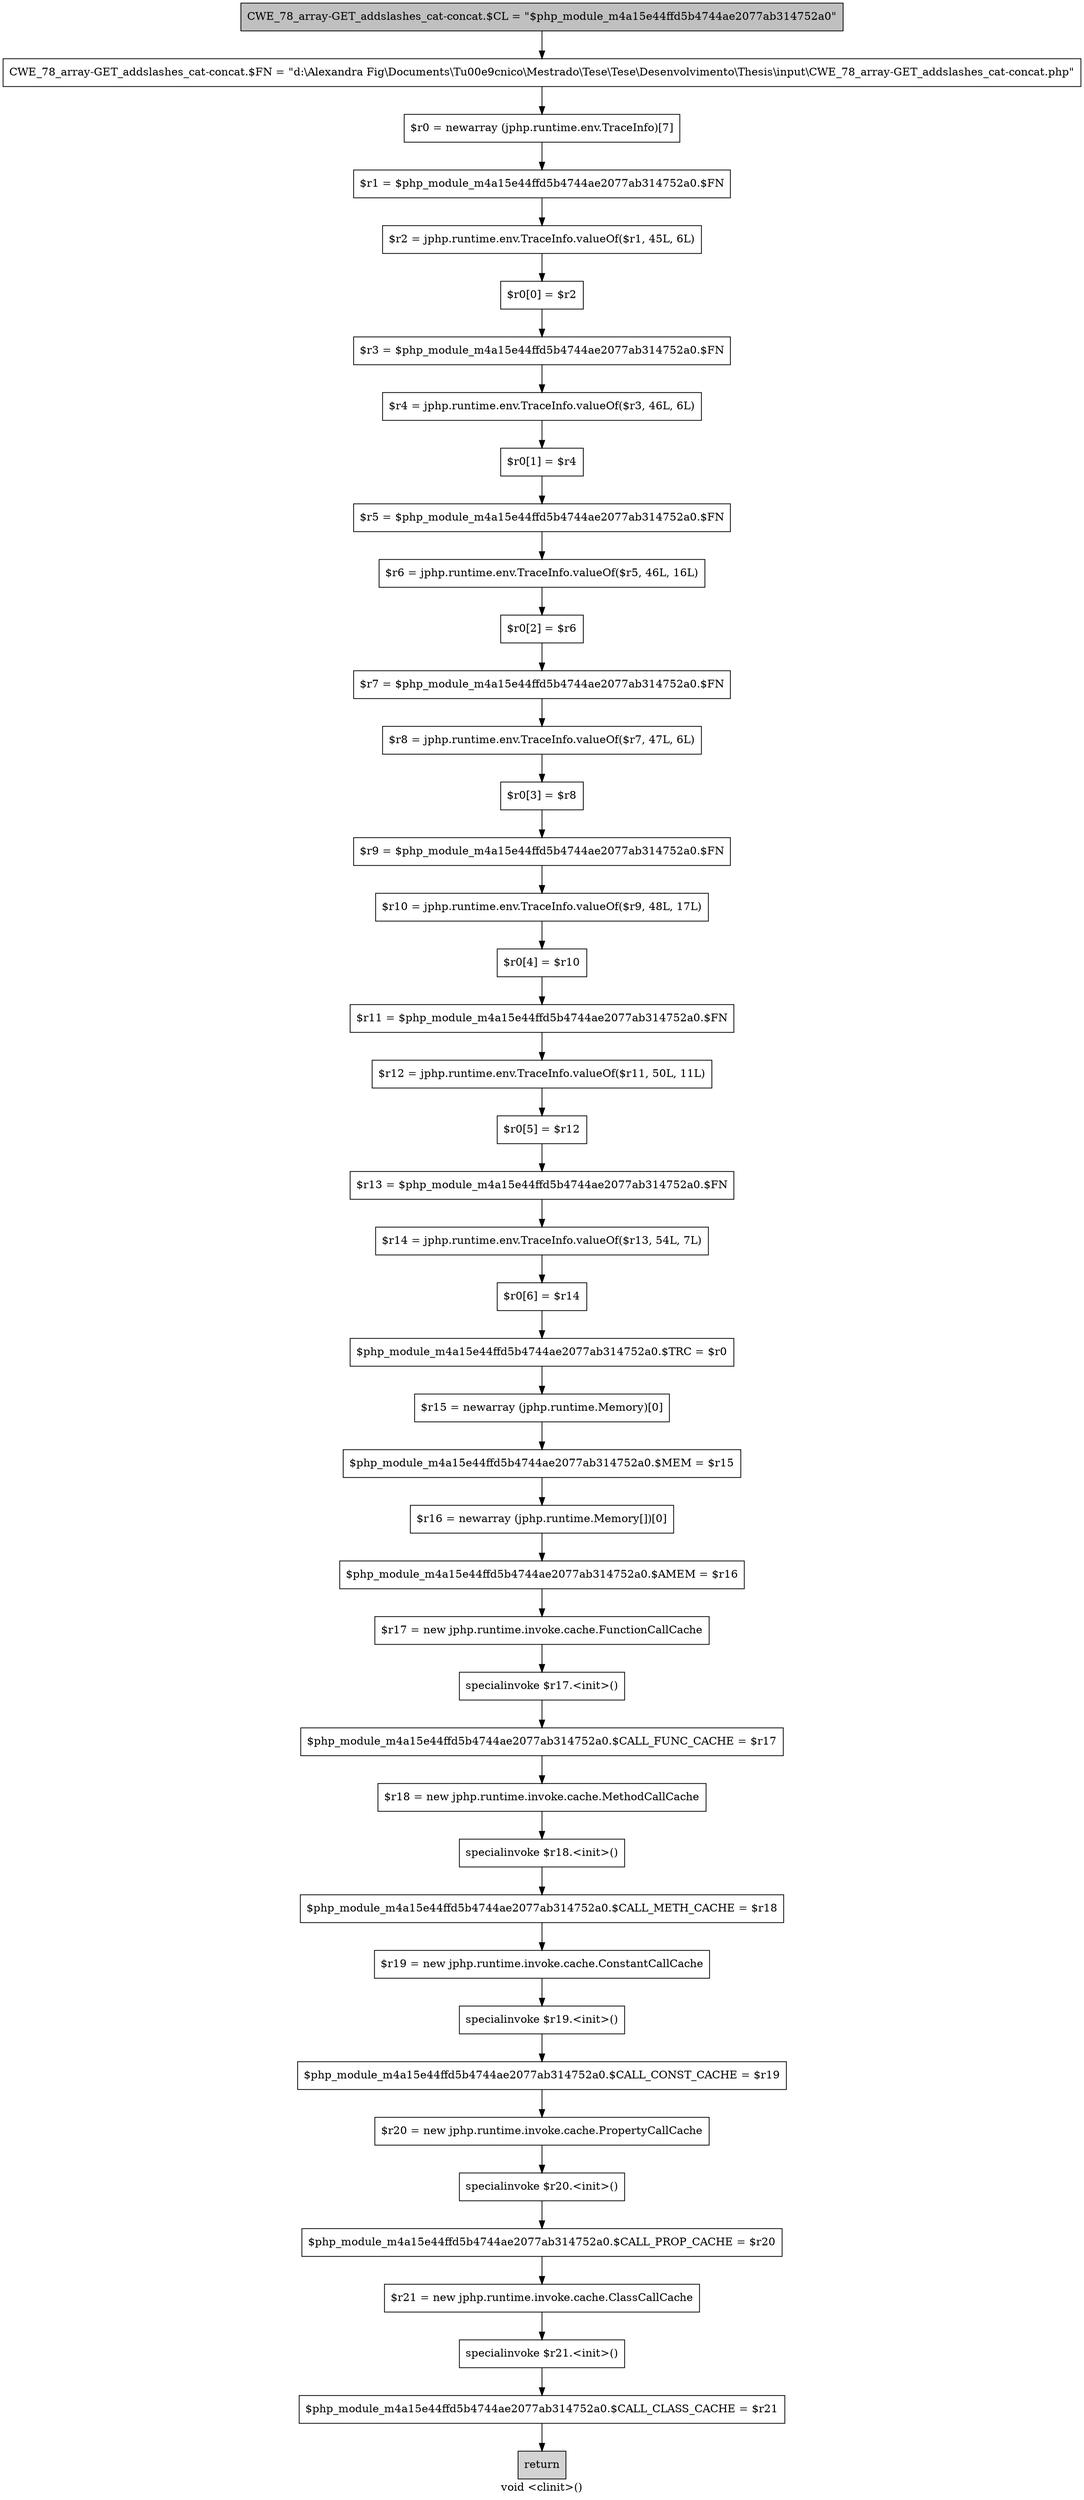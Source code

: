 digraph "void <clinit>()" {
    label="void <clinit>()";
    node [shape=box];
    "0" [style=filled,fillcolor=gray,label="CWE_78_array-GET_addslashes_cat-concat.$CL = \"$php_module_m4a15e44ffd5b4744ae2077ab314752a0\"",];
    "1" [label="CWE_78_array-GET_addslashes_cat-concat.$FN = \"d:\\Alexandra Fig\\Documents\\T\u00e9cnico\\Mestrado\\Tese\\Tese\\Desenvolvimento\\Thesis\\input\\CWE_78_array-GET_addslashes_cat-concat.php\"",];
    "0"->"1";
    "2" [label="$r0 = newarray (jphp.runtime.env.TraceInfo)[7]",];
    "1"->"2";
    "3" [label="$r1 = $php_module_m4a15e44ffd5b4744ae2077ab314752a0.$FN",];
    "2"->"3";
    "4" [label="$r2 = jphp.runtime.env.TraceInfo.valueOf($r1, 45L, 6L)",];
    "3"->"4";
    "5" [label="$r0[0] = $r2",];
    "4"->"5";
    "6" [label="$r3 = $php_module_m4a15e44ffd5b4744ae2077ab314752a0.$FN",];
    "5"->"6";
    "7" [label="$r4 = jphp.runtime.env.TraceInfo.valueOf($r3, 46L, 6L)",];
    "6"->"7";
    "8" [label="$r0[1] = $r4",];
    "7"->"8";
    "9" [label="$r5 = $php_module_m4a15e44ffd5b4744ae2077ab314752a0.$FN",];
    "8"->"9";
    "10" [label="$r6 = jphp.runtime.env.TraceInfo.valueOf($r5, 46L, 16L)",];
    "9"->"10";
    "11" [label="$r0[2] = $r6",];
    "10"->"11";
    "12" [label="$r7 = $php_module_m4a15e44ffd5b4744ae2077ab314752a0.$FN",];
    "11"->"12";
    "13" [label="$r8 = jphp.runtime.env.TraceInfo.valueOf($r7, 47L, 6L)",];
    "12"->"13";
    "14" [label="$r0[3] = $r8",];
    "13"->"14";
    "15" [label="$r9 = $php_module_m4a15e44ffd5b4744ae2077ab314752a0.$FN",];
    "14"->"15";
    "16" [label="$r10 = jphp.runtime.env.TraceInfo.valueOf($r9, 48L, 17L)",];
    "15"->"16";
    "17" [label="$r0[4] = $r10",];
    "16"->"17";
    "18" [label="$r11 = $php_module_m4a15e44ffd5b4744ae2077ab314752a0.$FN",];
    "17"->"18";
    "19" [label="$r12 = jphp.runtime.env.TraceInfo.valueOf($r11, 50L, 11L)",];
    "18"->"19";
    "20" [label="$r0[5] = $r12",];
    "19"->"20";
    "21" [label="$r13 = $php_module_m4a15e44ffd5b4744ae2077ab314752a0.$FN",];
    "20"->"21";
    "22" [label="$r14 = jphp.runtime.env.TraceInfo.valueOf($r13, 54L, 7L)",];
    "21"->"22";
    "23" [label="$r0[6] = $r14",];
    "22"->"23";
    "24" [label="$php_module_m4a15e44ffd5b4744ae2077ab314752a0.$TRC = $r0",];
    "23"->"24";
    "25" [label="$r15 = newarray (jphp.runtime.Memory)[0]",];
    "24"->"25";
    "26" [label="$php_module_m4a15e44ffd5b4744ae2077ab314752a0.$MEM = $r15",];
    "25"->"26";
    "27" [label="$r16 = newarray (jphp.runtime.Memory[])[0]",];
    "26"->"27";
    "28" [label="$php_module_m4a15e44ffd5b4744ae2077ab314752a0.$AMEM = $r16",];
    "27"->"28";
    "29" [label="$r17 = new jphp.runtime.invoke.cache.FunctionCallCache",];
    "28"->"29";
    "30" [label="specialinvoke $r17.<init>()",];
    "29"->"30";
    "31" [label="$php_module_m4a15e44ffd5b4744ae2077ab314752a0.$CALL_FUNC_CACHE = $r17",];
    "30"->"31";
    "32" [label="$r18 = new jphp.runtime.invoke.cache.MethodCallCache",];
    "31"->"32";
    "33" [label="specialinvoke $r18.<init>()",];
    "32"->"33";
    "34" [label="$php_module_m4a15e44ffd5b4744ae2077ab314752a0.$CALL_METH_CACHE = $r18",];
    "33"->"34";
    "35" [label="$r19 = new jphp.runtime.invoke.cache.ConstantCallCache",];
    "34"->"35";
    "36" [label="specialinvoke $r19.<init>()",];
    "35"->"36";
    "37" [label="$php_module_m4a15e44ffd5b4744ae2077ab314752a0.$CALL_CONST_CACHE = $r19",];
    "36"->"37";
    "38" [label="$r20 = new jphp.runtime.invoke.cache.PropertyCallCache",];
    "37"->"38";
    "39" [label="specialinvoke $r20.<init>()",];
    "38"->"39";
    "40" [label="$php_module_m4a15e44ffd5b4744ae2077ab314752a0.$CALL_PROP_CACHE = $r20",];
    "39"->"40";
    "41" [label="$r21 = new jphp.runtime.invoke.cache.ClassCallCache",];
    "40"->"41";
    "42" [label="specialinvoke $r21.<init>()",];
    "41"->"42";
    "43" [label="$php_module_m4a15e44ffd5b4744ae2077ab314752a0.$CALL_CLASS_CACHE = $r21",];
    "42"->"43";
    "44" [style=filled,fillcolor=lightgray,label="return",];
    "43"->"44";
}

